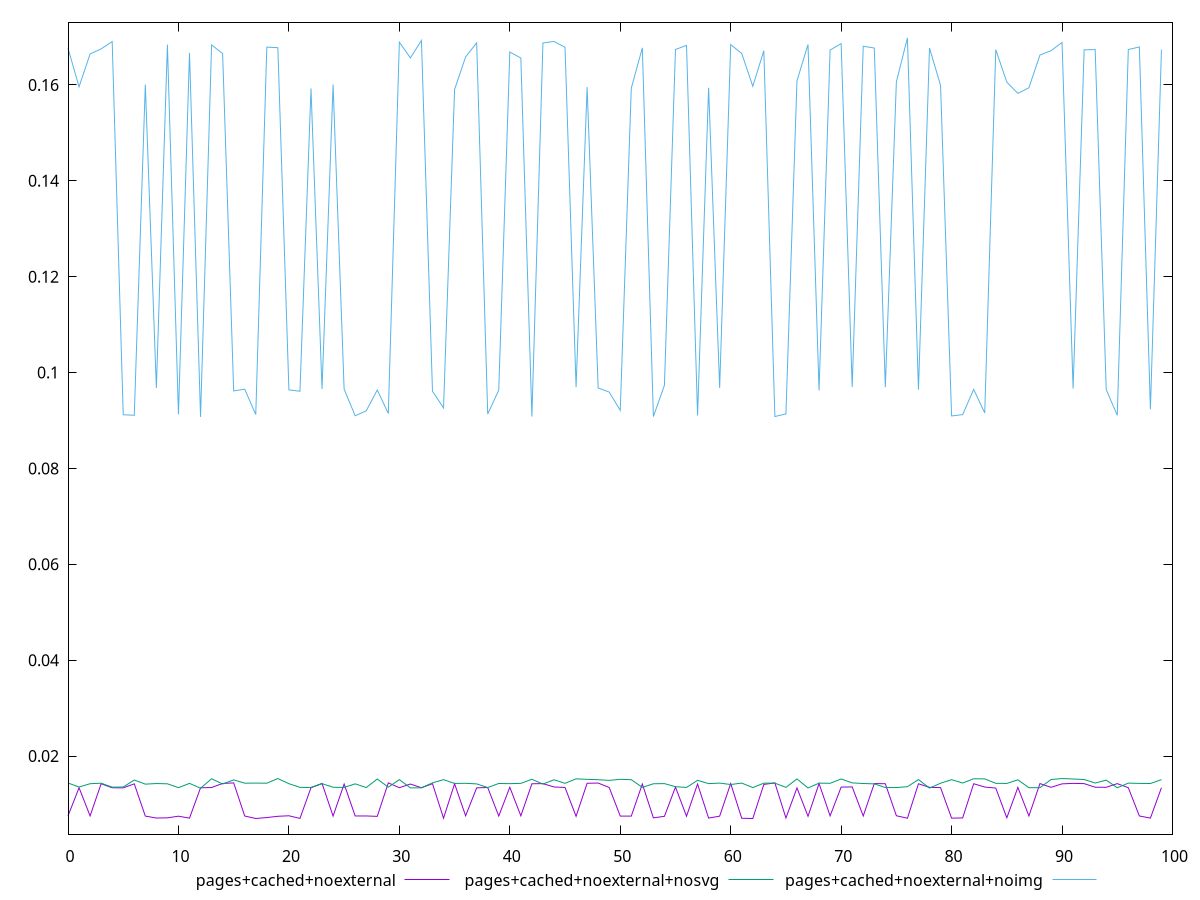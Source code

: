$_pagesCachedNoexternal <<EOF
0.007523882068913079
0.013407030986923751
0.007525528805151338
0.014242029489866026
0.01339798058266245
0.01337699500905537
0.014215352917943513
0.0074931491684353535
0.007084888625574048
0.007124046023378017
0.0074708784501702485
0.0070616563862417325
0.013388322306301215
0.01345080854357572
0.014300640170356704
0.014412378985054597
0.007508423661490737
0.006992288366723887
0.0071848620572196875
0.007449529458355031
0.007558149990969709
0.0070013408665625665
0.013418382322516464
0.014306989529761005
0.007500264663209577
0.014174914797758453
0.00751594374193626
0.007519243337227366
0.007433916288798803
0.014417794319265542
0.013413911827213243
0.014177907526744249
0.013408113037255032
0.01424896491361094
0.007054937384067872
0.014229078418688423
0.007547522464141032
0.013385325332474718
0.01344956124878477
0.007499081646181238
0.013508584789003186
0.007542642031610258
0.014230626022569526
0.014264596571334165
0.013569219503737906
0.013459176255788796
0.007443325270683254
0.014334296383961331
0.014382927633998066
0.013457198710196239
0.007493199742058809
0.007485196078974632
0.014184514247977176
0.007121582541079863
0.007443585049350443
0.013543474726056659
0.00745991498798354
0.014185211263336939
0.0070745298808391754
0.007477493781226141
0.014277694868836122
0.007039333021364835
0.006984183856467874
0.014096207028954033
0.014413673040426123
0.007102720054792011
0.013367002915730009
0.007454469560036037
0.01428587372178558
0.007539350929481492
0.013538102318232936
0.013573363397820115
0.0075139713548557086
0.014276903509610583
0.014238749575468224
0.007563279812494217
0.00704257684551135
0.01422973455555393
0.013485461959712952
0.013432806084158644
0.007063315988146468
0.007104908029270773
0.01423870812539535
0.013549893426947679
0.013332669327151159
0.007134480236850982
0.013468230118658386
0.007515617631449922
0.014273411083350507
0.01348985281619658
0.014212638542995315
0.014315085240432734
0.01426226799567537
0.01350694216805065
0.013500624616225976
0.014264163048617995
0.013407726506300455
0.007515371246373137
0.007070996454151934
0.013410448068385816
EOF
$_pagesCachedNoexternalNosvg <<EOF
0.014401624888119746
0.013548414504752138
0.014246111374339787
0.014351746788102748
0.013528001173085391
0.013559227579473032
0.01501293368251544
0.014155750327857097
0.014281088570975098
0.014224360431547789
0.013421355500893684
0.014315220263528772
0.01330480788092775
0.015276018702725491
0.01418225826856967
0.015046908046675966
0.014360561939879168
0.014371670122224178
0.014354151900233092
0.015323794615359376
0.014248613167251178
0.013482255293311152
0.013458758999090326
0.014247690704126847
0.013513480823989399
0.013461863930684104
0.014216927163190785
0.013444424039266656
0.015219616759708399
0.013526323635007387
0.015099287477148116
0.01337535084794439
0.013391228509462616
0.014426497381385739
0.015093652348846187
0.014299286384528487
0.014330087299811
0.014205143617748772
0.013449189170415099
0.014293489709145513
0.014256323723444708
0.014314611836237168
0.015167650651177644
0.014166141660064524
0.015067224084101827
0.014320565539592156
0.015262389679943478
0.015153316217127066
0.015079328457127894
0.014941624202244763
0.015156284172947787
0.015084057450242716
0.013482065397348142
0.014232705778259969
0.014265015157563232
0.013618511419799972
0.013471395269939956
0.014948345564433252
0.014262995426898295
0.014373496103098626
0.014078247808928523
0.014375402669328352
0.013436697424107802
0.014363940322349222
0.014358560374403584
0.013480715278044342
0.015243732159324397
0.013357752704613035
0.014358824558287353
0.014333605354658552
0.01523089079611828
0.014415606788314606
0.014287778583790933
0.014212175165220942
0.01344526497470816
0.013441503086813411
0.013622261319625795
0.015109091562160837
0.013334020043416717
0.014347449014661118
0.015086658562963207
0.01438736342382918
0.015279061229130086
0.015246426053601214
0.014321230921788886
0.014305300310153257
0.015055058746149208
0.01341913050129978
0.013413043200943997
0.015114334015790043
0.015322330973779164
0.015224660102038323
0.015118157142193722
0.014385073325852482
0.014990240803122168
0.013401521696957075
0.014366064764040065
0.014311631751628584
0.014285813835068772
0.015095381230458282
EOF
$_pagesCachedNoexternalNoimg <<EOF
0.16765431699238786
0.1596078771517847
0.16645506212925565
0.16752310912100132
0.16905315887072725
0.09120926787657757
0.09109476573085051
0.1600662838235256
0.09680124027027459
0.16840343922745127
0.09129785340651864
0.166688255905596
0.09074799393538618
0.1683427091313584
0.16653897388086109
0.09617161008810904
0.09653171536915561
0.09125109837463846
0.16788445421596937
0.16776790574586786
0.09638534351760925
0.09611223072316277
0.15925524258817947
0.09658294773284226
0.16007347908331304
0.09653116205612655
0.09099377206228088
0.09201731753430642
0.09637299371779268
0.09146967255252192
0.1689143543490561
0.16563606743948672
0.16928374789366263
0.09609661884422149
0.09262921508683686
0.15906040311577585
0.16585242762779528
0.16877167113993763
0.09135067299547917
0.0963364730326598
0.16687127267896218
0.1656086949257693
0.09083960472004743
0.16875635010600565
0.16907609512318178
0.16785619234047133
0.09696052784910975
0.1595518286842859
0.0967975092441461
0.09593563725750276
0.0921164641808021
0.15932861419436578
0.1677371266111639
0.0908212653262363
0.0973657001894297
0.16739832379907432
0.1682442697528661
0.09105830791311242
0.15941376479268332
0.09680476474583954
0.16841476537110645
0.16655843714167923
0.15971466273525542
0.16714528286670988
0.0908375831517223
0.09137678113316589
0.16086546547906178
0.1684220954767891
0.09627409744747584
0.16727306992834978
0.1686265181894347
0.09700389778341839
0.16806507060709974
0.16769894800047225
0.09694881673941269
0.1606343132400111
0.16981000368034238
0.09643745657973923
0.16769732061148235
0.1599098973806392
0.0909560122149567
0.09123937029103268
0.09649262193261177
0.09157760009135257
0.16735154612529812
0.16058471323623458
0.15823859167064003
0.15941082610558577
0.1662435912219622
0.16713753518229646
0.1688699435429068
0.09667289684795832
0.16732230324808273
0.16738225034334475
0.09644358098304928
0.09108548051496357
0.16738689058088768
0.16792007910033202
0.09233737117937268
0.16735840348566422
EOF
set key outside below
set terminal pngcairo
set output "report_00004_2020-11-02T20-21-41.718Z/largest-contentful-paint/largest-contentful-paint_pages+cached+noexternal_pages+cached+noexternal+nosvg_pages+cached+noexternal+noimg.png"
set yrange [0.0037276674599903835:0.17306652007681986]
plot $_pagesCachedNoexternal title "pages+cached+noexternal" with line ,$_pagesCachedNoexternalNosvg title "pages+cached+noexternal+nosvg" with line ,$_pagesCachedNoexternalNoimg title "pages+cached+noexternal+noimg" with line ,